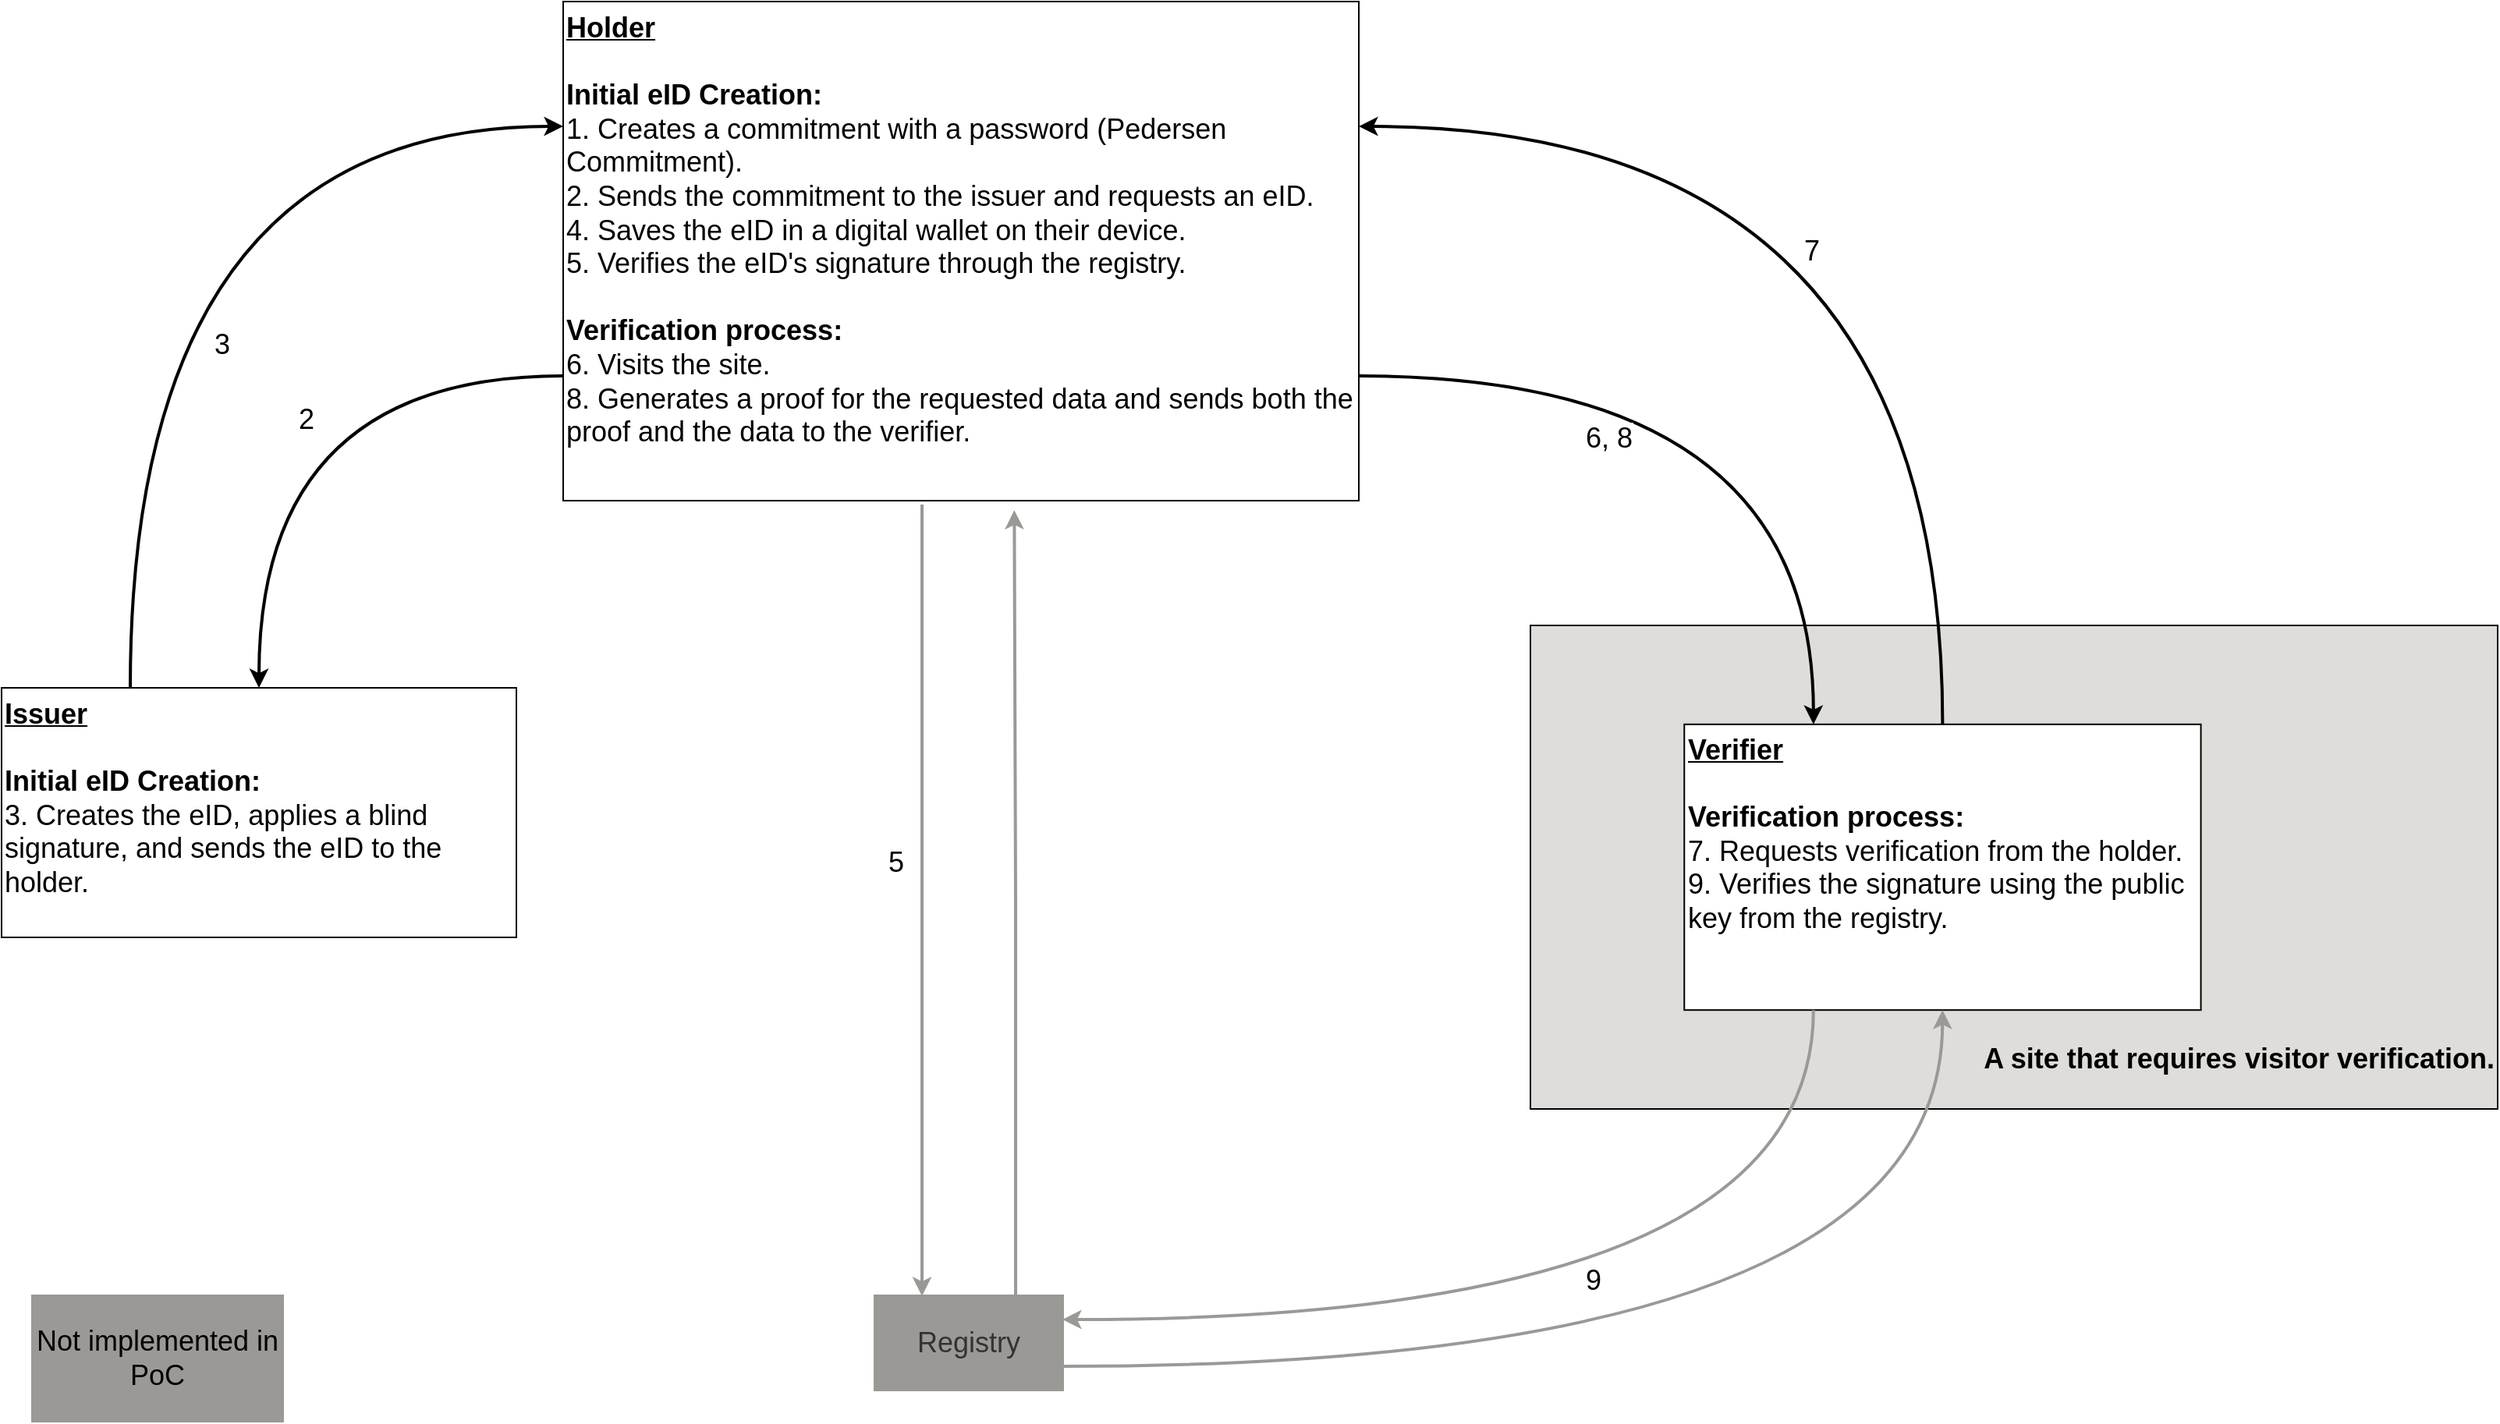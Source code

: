 <mxfile version="22.1.16" type="github">
  <diagram name="Page-1" id="e6cHh2dv8o8fhtoeDSMc">
    <mxGraphModel dx="1002" dy="1119" grid="1" gridSize="10" guides="1" tooltips="1" connect="1" arrows="1" fold="1" page="1" pageScale="1" pageWidth="850" pageHeight="1100" math="0" shadow="0">
      <root>
        <mxCell id="0" />
        <mxCell id="1" parent="0" />
        <mxCell id="MmKHfEbkj5cxw5pEG6I7-8" value="2" style="edgeStyle=orthogonalEdgeStyle;rounded=0;orthogonalLoop=1;jettySize=auto;html=1;exitX=0;exitY=0.75;exitDx=0;exitDy=0;entryX=0.5;entryY=0;entryDx=0;entryDy=0;curved=1;fontSize=18;strokeWidth=2;" edge="1" parent="1" source="MmKHfEbkj5cxw5pEG6I7-1" target="MmKHfEbkj5cxw5pEG6I7-2">
          <mxGeometry x="-0.163" y="28" relative="1" as="geometry">
            <mxPoint as="offset" />
          </mxGeometry>
        </mxCell>
        <mxCell id="MmKHfEbkj5cxw5pEG6I7-13" value="5" style="edgeStyle=orthogonalEdgeStyle;rounded=0;orthogonalLoop=1;jettySize=auto;html=1;exitX=0.451;exitY=1.008;exitDx=0;exitDy=0;entryX=0.25;entryY=0;entryDx=0;entryDy=0;fillColor=#f8cecc;strokeColor=#9a9996;fontSize=18;strokeWidth=2;exitPerimeter=0;" edge="1" parent="1" source="MmKHfEbkj5cxw5pEG6I7-1" target="MmKHfEbkj5cxw5pEG6I7-4">
          <mxGeometry x="-0.097" y="-17" relative="1" as="geometry">
            <mxPoint as="offset" />
          </mxGeometry>
        </mxCell>
        <mxCell id="MmKHfEbkj5cxw5pEG6I7-1" value="&lt;div style=&quot;font-size: 18px;&quot;&gt;&lt;b style=&quot;font-size: 18px;&quot;&gt;&lt;font style=&quot;font-size: 18px;&quot;&gt;&lt;u style=&quot;font-size: 18px;&quot;&gt;Holder&lt;/u&gt;&lt;/font&gt;&lt;/b&gt;&lt;/div&gt;&lt;div style=&quot;font-size: 18px;&quot;&gt;&lt;br style=&quot;font-size: 18px;&quot;&gt;&lt;/div&gt;&lt;div style=&quot;font-size: 18px;&quot;&gt;&lt;b style=&quot;font-size: 18px;&quot;&gt;Initial eID Creation:&lt;/b&gt;&lt;br style=&quot;font-size: 18px;&quot;&gt;&lt;/div&gt;&lt;div style=&quot;font-size: 18px;&quot;&gt;1. Creates a commitment with a password (Pedersen Commitment).&lt;/div&gt;&lt;div style=&quot;font-size: 18px;&quot;&gt;2. Sends the commitment to the issuer and requests an eID.&lt;/div&gt;&lt;div style=&quot;font-size: 18px;&quot;&gt;4. Saves the eID in a digital wallet on their device.&lt;/div&gt;&lt;div style=&quot;font-size: 18px;&quot;&gt;5. Verifies the eID&#39;s signature through the registry.&lt;/div&gt;&lt;div style=&quot;font-size: 18px;&quot;&gt;&lt;br style=&quot;font-size: 18px;&quot;&gt;&lt;/div&gt;&lt;div style=&quot;font-size: 18px;&quot;&gt;&lt;b style=&quot;font-size: 18px;&quot;&gt;Verification process:&lt;/b&gt;&lt;/div&gt;&lt;div style=&quot;font-size: 18px;&quot;&gt;6. Visits the site.&lt;/div&gt;&lt;div style=&quot;font-size: 18px;&quot;&gt;8. Generates a proof for the requested data and sends both the proof and the data to the verifier.&lt;/div&gt;" style="rounded=0;whiteSpace=wrap;html=1;align=left;verticalAlign=top;fontSize=18;" vertex="1" parent="1">
          <mxGeometry x="380" y="40" width="510" height="320" as="geometry" />
        </mxCell>
        <mxCell id="MmKHfEbkj5cxw5pEG6I7-7" value="3" style="edgeStyle=orthogonalEdgeStyle;rounded=0;orthogonalLoop=1;jettySize=auto;html=1;exitX=0.25;exitY=0;exitDx=0;exitDy=0;entryX=0;entryY=0.25;entryDx=0;entryDy=0;curved=1;fontSize=18;strokeWidth=2;" edge="1" parent="1" source="MmKHfEbkj5cxw5pEG6I7-2" target="MmKHfEbkj5cxw5pEG6I7-1">
          <mxGeometry x="-0.31" y="-57" relative="1" as="geometry">
            <mxPoint x="1" as="offset" />
          </mxGeometry>
        </mxCell>
        <mxCell id="MmKHfEbkj5cxw5pEG6I7-2" value="&lt;div style=&quot;font-size: 18px;&quot;&gt;&lt;b style=&quot;font-size: 18px;&quot;&gt;&lt;u style=&quot;font-size: 18px;&quot;&gt;&lt;font style=&quot;font-size: 18px;&quot;&gt;Issuer&lt;/font&gt;&lt;/u&gt;&lt;/b&gt;&lt;/div&gt;&lt;div style=&quot;font-size: 18px;&quot;&gt;&lt;b style=&quot;font-size: 18px;&quot;&gt;&lt;br style=&quot;font-size: 18px;&quot;&gt;&lt;/b&gt;&lt;/div&gt;&lt;div style=&quot;font-size: 18px;&quot;&gt;&lt;b style=&quot;font-size: 18px;&quot;&gt;Initial eID Creation:&lt;/b&gt;&lt;br style=&quot;font-size: 18px;&quot;&gt;&lt;/div&gt;&lt;div style=&quot;font-size: 18px;&quot;&gt;3. Creates the eID, applies a blind signature, and sends the eID to the holder.&lt;/div&gt;" style="rounded=0;whiteSpace=wrap;html=1;align=left;verticalAlign=top;fontSize=18;" vertex="1" parent="1">
          <mxGeometry x="20" y="480" width="330" height="160" as="geometry" />
        </mxCell>
        <mxCell id="MmKHfEbkj5cxw5pEG6I7-4" value="Registry" style="rounded=0;whiteSpace=wrap;html=1;fillColor=#9a9996;fontColor=#333333;strokeColor=#9a9996;fontSize=18;strokeWidth=2;" vertex="1" parent="1">
          <mxGeometry x="580" y="870" width="120" height="60" as="geometry" />
        </mxCell>
        <mxCell id="MmKHfEbkj5cxw5pEG6I7-14" style="edgeStyle=orthogonalEdgeStyle;rounded=0;orthogonalLoop=1;jettySize=auto;html=1;exitX=0.75;exitY=0;exitDx=0;exitDy=0;entryX=0.567;entryY=1.019;entryDx=0;entryDy=0;entryPerimeter=0;fillColor=#f5f5f5;strokeColor=#9a9996;fontSize=18;strokeWidth=2;" edge="1" parent="1" source="MmKHfEbkj5cxw5pEG6I7-4" target="MmKHfEbkj5cxw5pEG6I7-1">
          <mxGeometry relative="1" as="geometry" />
        </mxCell>
        <mxCell id="MmKHfEbkj5cxw5pEG6I7-15" value="Not implemented in PoC" style="rounded=0;whiteSpace=wrap;html=1;fillColor=#9a9996;strokeColor=#9a9996;fontSize=18;strokeWidth=2;" vertex="1" parent="1">
          <mxGeometry x="40" y="870" width="160" height="80" as="geometry" />
        </mxCell>
        <mxCell id="MmKHfEbkj5cxw5pEG6I7-16" value="" style="group;fontSize=18;" vertex="1" connectable="0" parent="1">
          <mxGeometry x="1000" y="440" width="620" height="310" as="geometry" />
        </mxCell>
        <mxCell id="MmKHfEbkj5cxw5pEG6I7-12" value="&lt;div class=&quot;flex flex-grow flex-col max-w-full&quot;&gt;&lt;div class=&quot;min-h-[20px] text-message flex flex-col items-start gap-3 whitespace-pre-wrap break-words [.text-message+&amp;amp;]:mt-5 overflow-x-auto&quot; data-message-id=&quot;148a7e37-84b7-42a0-83a8-3fac86d2a899&quot; data-message-author-role=&quot;assistant&quot;&gt;&lt;div class=&quot;markdown prose w-full break-words dark:prose-invert dark&quot;&gt;&lt;p&gt;A site that requires visitor verification.&lt;/p&gt;&lt;/div&gt;&lt;/div&gt;&lt;/div&gt;" style="rounded=0;whiteSpace=wrap;html=1;align=right;verticalAlign=bottom;fontStyle=1;fontSize=18;fillColor=#deddda;" vertex="1" parent="MmKHfEbkj5cxw5pEG6I7-16">
          <mxGeometry width="620" height="310" as="geometry" />
        </mxCell>
        <mxCell id="MmKHfEbkj5cxw5pEG6I7-6" value="&lt;div style=&quot;font-size: 18px;&quot;&gt;&lt;b style=&quot;font-size: 18px;&quot;&gt;&lt;font style=&quot;font-size: 18px;&quot;&gt;&lt;u style=&quot;font-size: 18px;&quot;&gt;Verifier&lt;/u&gt;&lt;/font&gt;&lt;/b&gt;&lt;/div&gt;&lt;div style=&quot;font-size: 18px;&quot;&gt;&lt;br style=&quot;font-size: 18px;&quot;&gt;&lt;/div&gt;&lt;div style=&quot;font-size: 18px;&quot;&gt;&lt;b style=&quot;font-size: 18px;&quot;&gt;Verification process:&lt;/b&gt;&lt;/div&gt;&lt;div style=&quot;font-size: 18px;&quot;&gt;7. Requests verification from the holder.&lt;/div&gt;9. Verifies the signature using the public key from the registry." style="rounded=0;whiteSpace=wrap;html=1;align=left;verticalAlign=top;fontSize=18;" vertex="1" parent="MmKHfEbkj5cxw5pEG6I7-16">
          <mxGeometry x="98.636" y="63.409" width="331.136" height="183.182" as="geometry" />
        </mxCell>
        <mxCell id="MmKHfEbkj5cxw5pEG6I7-10" value="7" style="edgeStyle=orthogonalEdgeStyle;rounded=0;orthogonalLoop=1;jettySize=auto;html=1;exitX=0.5;exitY=0;exitDx=0;exitDy=0;entryX=1;entryY=0.25;entryDx=0;entryDy=0;curved=1;fontSize=18;strokeWidth=2;" edge="1" parent="1" source="MmKHfEbkj5cxw5pEG6I7-6" target="MmKHfEbkj5cxw5pEG6I7-1">
          <mxGeometry x="0.234" y="80" relative="1" as="geometry">
            <mxPoint as="offset" />
          </mxGeometry>
        </mxCell>
        <mxCell id="MmKHfEbkj5cxw5pEG6I7-9" value="&lt;div style=&quot;font-size: 18px;&quot;&gt;6, 8&lt;/div&gt;" style="edgeStyle=orthogonalEdgeStyle;rounded=0;orthogonalLoop=1;jettySize=auto;html=1;exitX=1;exitY=0.75;exitDx=0;exitDy=0;entryX=0.25;entryY=0;entryDx=0;entryDy=0;curved=1;fontSize=18;strokeWidth=2;" edge="1" parent="1" source="MmKHfEbkj5cxw5pEG6I7-1" target="MmKHfEbkj5cxw5pEG6I7-6">
          <mxGeometry x="-0.378" y="-40" relative="1" as="geometry">
            <mxPoint as="offset" />
          </mxGeometry>
        </mxCell>
        <mxCell id="MmKHfEbkj5cxw5pEG6I7-17" value="&lt;div style=&quot;font-size: 18px;&quot;&gt;9&lt;br style=&quot;font-size: 18px;&quot;&gt;&lt;/div&gt;" style="edgeStyle=orthogonalEdgeStyle;rounded=0;orthogonalLoop=1;jettySize=auto;html=1;exitX=0.25;exitY=1;exitDx=0;exitDy=0;entryX=1;entryY=0.25;entryDx=0;entryDy=0;curved=1;fontSize=18;strokeWidth=2;strokeColor=#9a9996;" edge="1" parent="1" source="MmKHfEbkj5cxw5pEG6I7-6" target="MmKHfEbkj5cxw5pEG6I7-4">
          <mxGeometry x="-0.0" y="-25" relative="1" as="geometry">
            <mxPoint as="offset" />
          </mxGeometry>
        </mxCell>
        <mxCell id="MmKHfEbkj5cxw5pEG6I7-19" style="edgeStyle=orthogonalEdgeStyle;rounded=0;orthogonalLoop=1;jettySize=auto;html=1;exitX=1;exitY=0.75;exitDx=0;exitDy=0;curved=1;fontSize=18;strokeWidth=2;strokeColor=#9a9996;" edge="1" parent="1" source="MmKHfEbkj5cxw5pEG6I7-4" target="MmKHfEbkj5cxw5pEG6I7-6">
          <mxGeometry relative="1" as="geometry">
            <mxPoint x="1220" y="690" as="targetPoint" />
          </mxGeometry>
        </mxCell>
      </root>
    </mxGraphModel>
  </diagram>
</mxfile>
